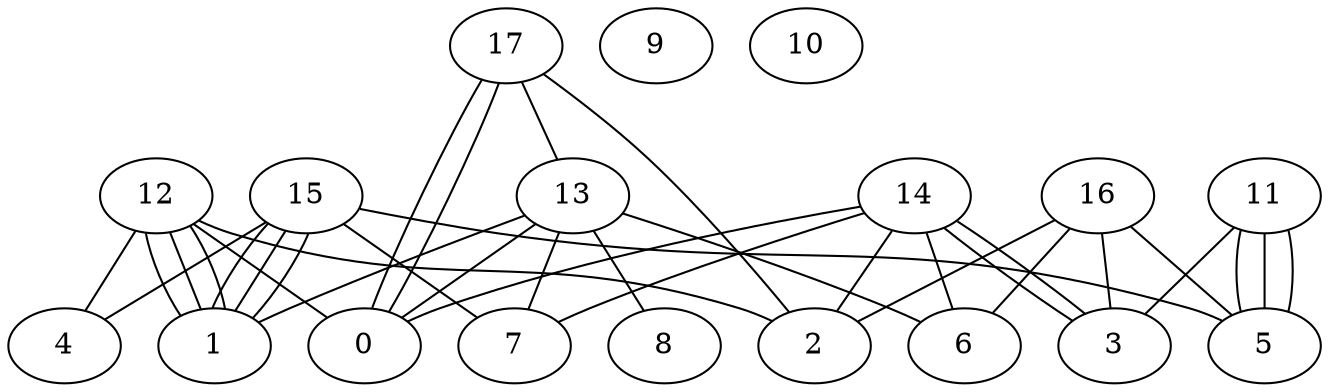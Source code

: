 graph G {
0;
1;
2;
3;
4;
5;
6;
7;
8;
9;
10;
11;
12;
13;
14;
15;
16;
17;
17--13 ;
17--0 ;
17--0 ;
17--2 ;
16--3 ;
16--5 ;
16--6 ;
16--2 ;
15--1 ;
15--7 ;
15--4 ;
15--1 ;
15--5 ;
15--1 ;
14--6 ;
14--7 ;
14--2 ;
14--3 ;
14--0 ;
14--3 ;
13--8 ;
13--7 ;
13--6 ;
13--1 ;
13--0 ;
12--2 ;
12--1 ;
12--0 ;
12--1 ;
12--4 ;
12--1 ;
11--5 ;
11--5 ;
11--5 ;
11--3 ;
}
